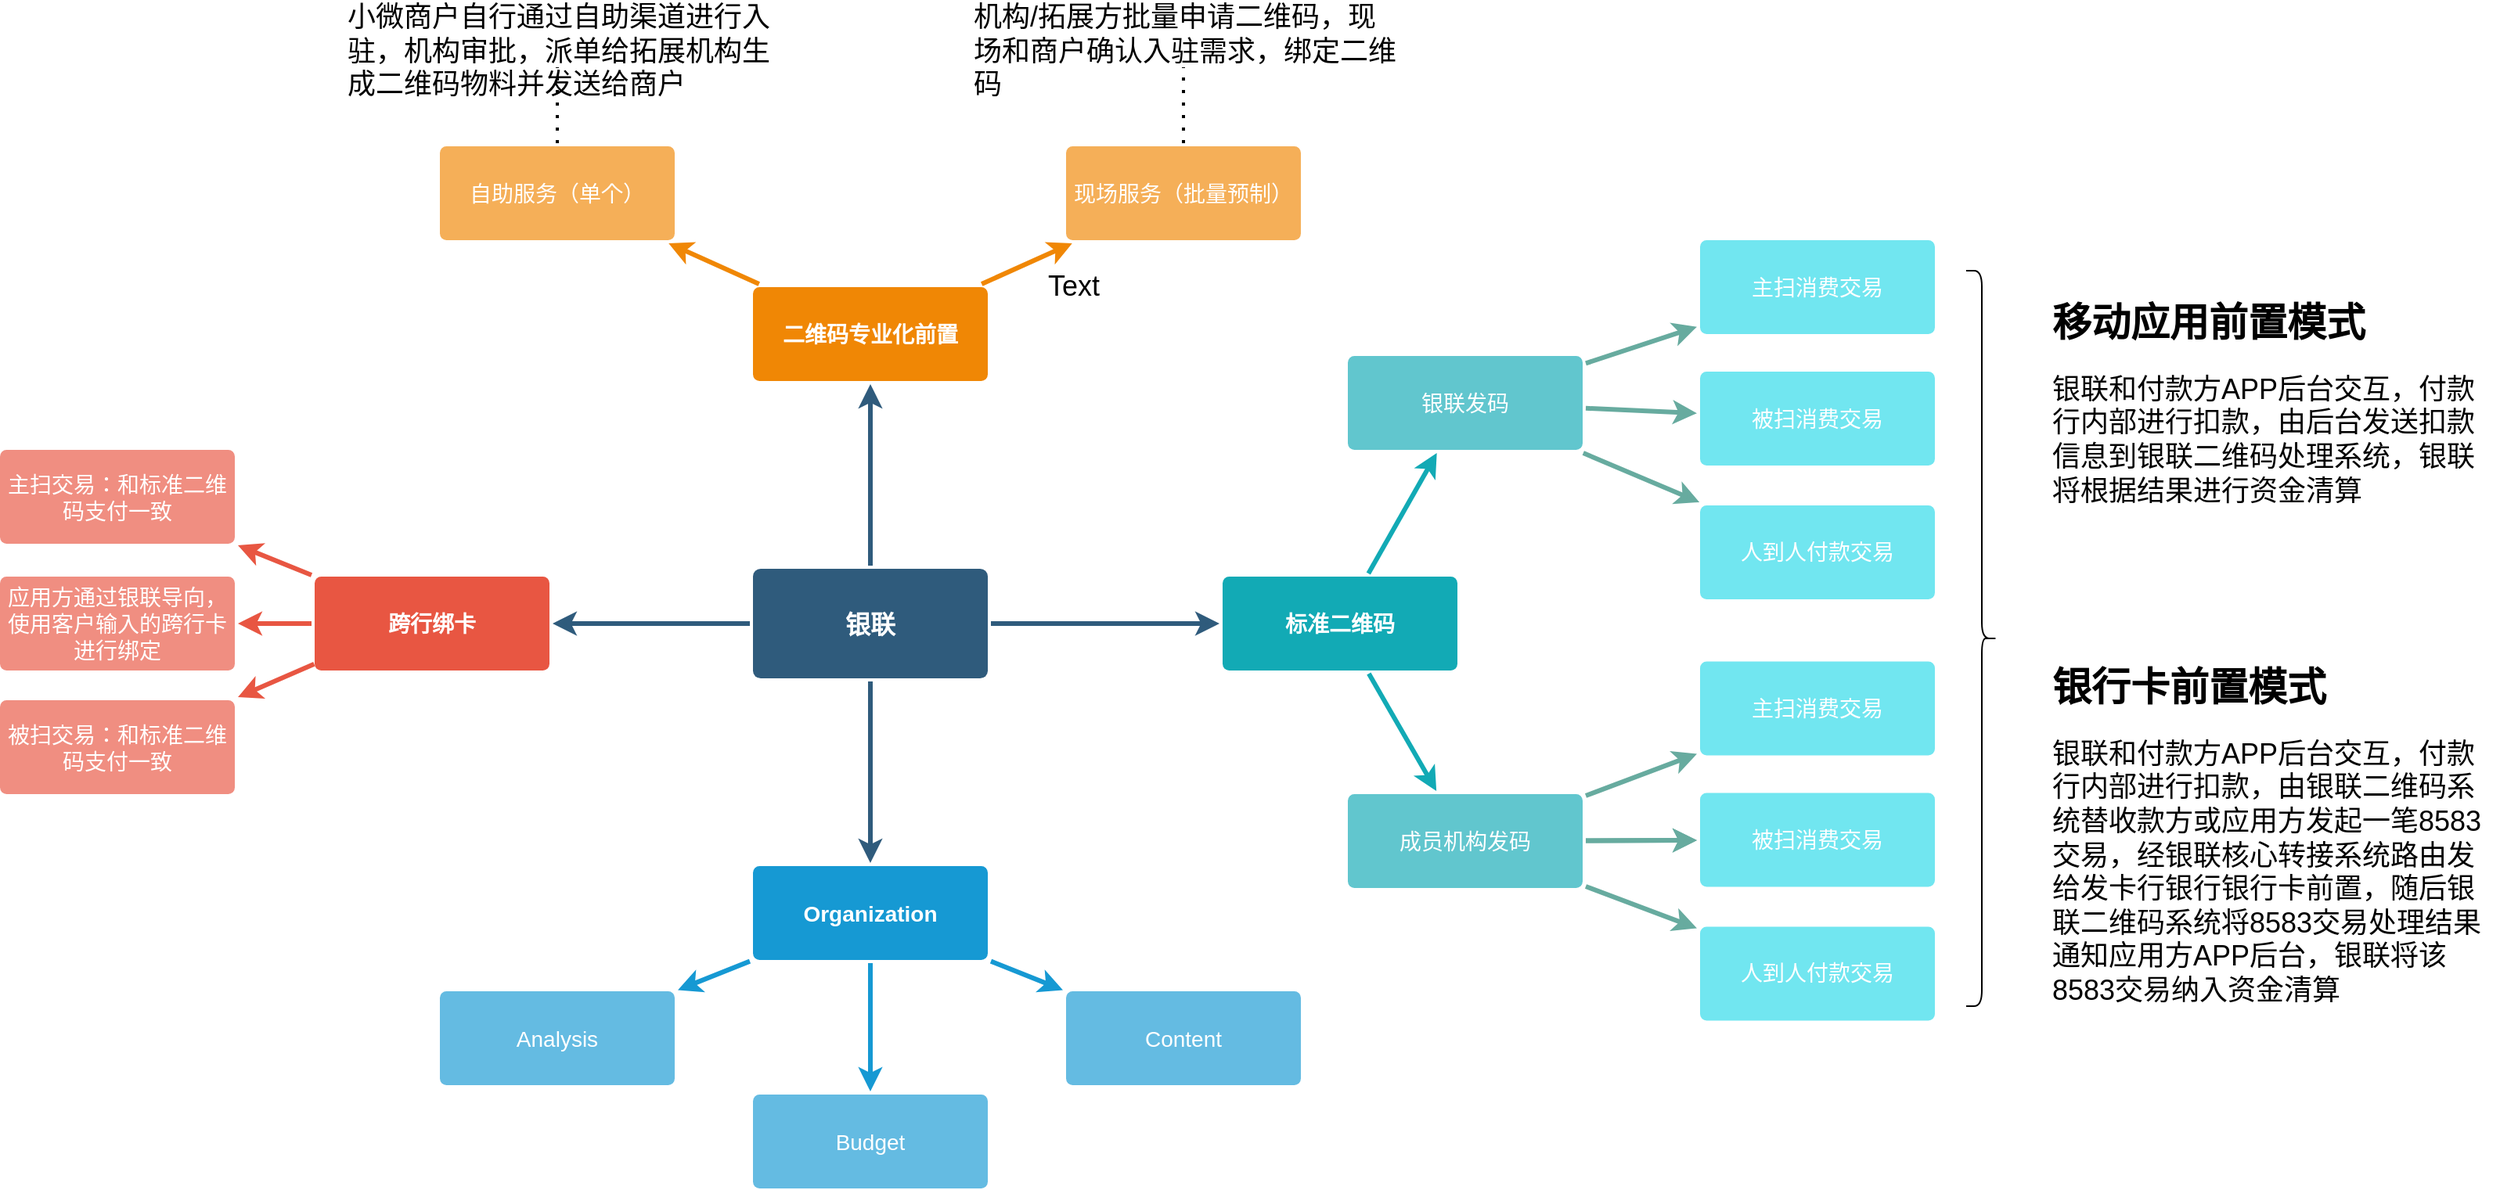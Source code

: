 <mxfile version="14.8.3" type="github">
  <diagram id="6a731a19-8d31-9384-78a2-239565b7b9f0" name="Page-1">
    <mxGraphModel dx="1117" dy="623" grid="1" gridSize="10" guides="1" tooltips="1" connect="1" arrows="1" fold="1" page="1" pageScale="1" pageWidth="1169" pageHeight="827" background="none" math="0" shadow="0">
      <root>
        <mxCell id="0" />
        <mxCell id="1" parent="0" />
        <mxCell id="1745" value="" style="edgeStyle=none;rounded=0;jumpStyle=none;html=1;shadow=0;labelBackgroundColor=none;startArrow=none;startFill=0;endArrow=classic;endFill=1;jettySize=auto;orthogonalLoop=1;strokeColor=#2F5B7C;strokeWidth=3;fontFamily=Helvetica;fontSize=16;fontColor=#23445D;spacing=5;" parent="1" source="1749" target="1764" edge="1">
          <mxGeometry relative="1" as="geometry" />
        </mxCell>
        <mxCell id="1746" value="" style="edgeStyle=none;rounded=0;jumpStyle=none;html=1;shadow=0;labelBackgroundColor=none;startArrow=none;startFill=0;endArrow=classic;endFill=1;jettySize=auto;orthogonalLoop=1;strokeColor=#2F5B7C;strokeWidth=3;fontFamily=Helvetica;fontSize=16;fontColor=#23445D;spacing=5;" parent="1" source="1749" target="1771" edge="1">
          <mxGeometry relative="1" as="geometry" />
        </mxCell>
        <mxCell id="1747" value="" style="edgeStyle=none;rounded=0;jumpStyle=none;html=1;shadow=0;labelBackgroundColor=none;startArrow=none;startFill=0;endArrow=classic;endFill=1;jettySize=auto;orthogonalLoop=1;strokeColor=#2F5B7C;strokeWidth=3;fontFamily=Helvetica;fontSize=16;fontColor=#23445D;spacing=5;" parent="1" source="1749" target="1760" edge="1">
          <mxGeometry relative="1" as="geometry" />
        </mxCell>
        <mxCell id="1748" value="" style="edgeStyle=none;rounded=0;jumpStyle=none;html=1;shadow=0;labelBackgroundColor=none;startArrow=none;startFill=0;endArrow=classic;endFill=1;jettySize=auto;orthogonalLoop=1;strokeColor=#2F5B7C;strokeWidth=3;fontFamily=Helvetica;fontSize=16;fontColor=#23445D;spacing=5;" parent="1" source="1749" target="1753" edge="1">
          <mxGeometry relative="1" as="geometry" />
        </mxCell>
        <mxCell id="1749" value="银联" style="rounded=1;whiteSpace=wrap;html=1;shadow=0;labelBackgroundColor=none;strokeColor=none;strokeWidth=3;fillColor=#2F5B7C;fontFamily=Helvetica;fontSize=16;fontColor=#FFFFFF;align=center;fontStyle=1;spacing=5;arcSize=7;perimeterSpacing=2;" parent="1" vertex="1">
          <mxGeometry x="495" y="380.5" width="150" height="70" as="geometry" />
        </mxCell>
        <mxCell id="1751" value="" style="edgeStyle=none;rounded=1;jumpStyle=none;html=1;shadow=0;labelBackgroundColor=none;startArrow=none;startFill=0;jettySize=auto;orthogonalLoop=1;strokeColor=#E85642;strokeWidth=3;fontFamily=Helvetica;fontSize=14;fontColor=#FFFFFF;spacing=5;fontStyle=1;fillColor=#b0e3e6;" parent="1" source="1753" target="1755" edge="1">
          <mxGeometry relative="1" as="geometry" />
        </mxCell>
        <mxCell id="1753" value="跨行绑卡" style="rounded=1;whiteSpace=wrap;html=1;shadow=0;labelBackgroundColor=none;strokeColor=none;strokeWidth=3;fillColor=#e85642;fontFamily=Helvetica;fontSize=14;fontColor=#FFFFFF;align=center;spacing=5;fontStyle=1;arcSize=7;perimeterSpacing=2;" parent="1" vertex="1">
          <mxGeometry x="215" y="385.5" width="150" height="60" as="geometry" />
        </mxCell>
        <mxCell id="1755" value="主扫交易：和标准二维码支付一致" style="rounded=1;whiteSpace=wrap;html=1;shadow=0;labelBackgroundColor=none;strokeColor=none;strokeWidth=3;fillColor=#f08e81;fontFamily=Helvetica;fontSize=14;fontColor=#FFFFFF;align=center;spacing=5;fontStyle=0;arcSize=7;perimeterSpacing=2;" parent="1" vertex="1">
          <mxGeometry x="14" y="304.5" width="150" height="60" as="geometry" />
        </mxCell>
        <mxCell id="1757" value="" style="edgeStyle=none;rounded=0;jumpStyle=none;html=1;shadow=0;labelBackgroundColor=none;startArrow=none;startFill=0;endArrow=classic;endFill=1;jettySize=auto;orthogonalLoop=1;strokeColor=#1699D3;strokeWidth=3;fontFamily=Helvetica;fontSize=14;fontColor=#FFFFFF;spacing=5;" parent="1" source="1760" target="1763" edge="1">
          <mxGeometry relative="1" as="geometry" />
        </mxCell>
        <mxCell id="1758" value="" style="edgeStyle=none;rounded=0;jumpStyle=none;html=1;shadow=0;labelBackgroundColor=none;startArrow=none;startFill=0;endArrow=classic;endFill=1;jettySize=auto;orthogonalLoop=1;strokeColor=#1699D3;strokeWidth=3;fontFamily=Helvetica;fontSize=14;fontColor=#FFFFFF;spacing=5;" parent="1" source="1760" target="1762" edge="1">
          <mxGeometry relative="1" as="geometry" />
        </mxCell>
        <mxCell id="1759" value="" style="edgeStyle=none;rounded=0;jumpStyle=none;html=1;shadow=0;labelBackgroundColor=none;startArrow=none;startFill=0;endArrow=classic;endFill=1;jettySize=auto;orthogonalLoop=1;strokeColor=#1699D3;strokeWidth=3;fontFamily=Helvetica;fontSize=14;fontColor=#FFFFFF;spacing=5;" parent="1" source="1760" target="1761" edge="1">
          <mxGeometry relative="1" as="geometry" />
        </mxCell>
        <mxCell id="1760" value="Organization" style="rounded=1;whiteSpace=wrap;html=1;shadow=0;labelBackgroundColor=none;strokeColor=none;strokeWidth=3;fillColor=#1699d3;fontFamily=Helvetica;fontSize=14;fontColor=#FFFFFF;align=center;spacing=5;fontStyle=1;arcSize=7;perimeterSpacing=2;" parent="1" vertex="1">
          <mxGeometry x="495" y="570.5" width="150" height="60" as="geometry" />
        </mxCell>
        <mxCell id="1761" value="Content" style="rounded=1;whiteSpace=wrap;html=1;shadow=0;labelBackgroundColor=none;strokeColor=none;strokeWidth=3;fillColor=#64bbe2;fontFamily=Helvetica;fontSize=14;fontColor=#FFFFFF;align=center;spacing=5;arcSize=7;perimeterSpacing=2;" parent="1" vertex="1">
          <mxGeometry x="695" y="650.5" width="150" height="60" as="geometry" />
        </mxCell>
        <mxCell id="1762" value="Budget" style="rounded=1;whiteSpace=wrap;html=1;shadow=0;labelBackgroundColor=none;strokeColor=none;strokeWidth=3;fillColor=#64bbe2;fontFamily=Helvetica;fontSize=14;fontColor=#FFFFFF;align=center;spacing=5;arcSize=7;perimeterSpacing=2;" parent="1" vertex="1">
          <mxGeometry x="495" y="716.5" width="150" height="60" as="geometry" />
        </mxCell>
        <mxCell id="1763" value="Analysis" style="rounded=1;whiteSpace=wrap;html=1;shadow=0;labelBackgroundColor=none;strokeColor=none;strokeWidth=3;fillColor=#64bbe2;fontFamily=Helvetica;fontSize=14;fontColor=#FFFFFF;align=center;spacing=5;arcSize=7;perimeterSpacing=2;" parent="1" vertex="1">
          <mxGeometry x="295" y="650.5" width="150" height="60" as="geometry" />
        </mxCell>
        <mxCell id="1764" value="二维码专业化前置" style="rounded=1;whiteSpace=wrap;html=1;shadow=0;labelBackgroundColor=none;strokeColor=none;strokeWidth=3;fillColor=#F08705;fontFamily=Helvetica;fontSize=14;fontColor=#FFFFFF;align=center;spacing=5;fontStyle=1;arcSize=7;perimeterSpacing=2;" parent="1" vertex="1">
          <mxGeometry x="495" y="200.5" width="150" height="60" as="geometry" />
        </mxCell>
        <mxCell id="1765" value="现场服务（批量预制）" style="rounded=1;whiteSpace=wrap;html=1;shadow=0;labelBackgroundColor=none;strokeColor=none;strokeWidth=3;fillColor=#f5af58;fontFamily=Helvetica;fontSize=14;fontColor=#FFFFFF;align=center;spacing=5;arcSize=7;perimeterSpacing=2;" parent="1" vertex="1">
          <mxGeometry x="695" y="110.5" width="150" height="60" as="geometry" />
        </mxCell>
        <mxCell id="1766" value="" style="edgeStyle=none;rounded=0;jumpStyle=none;html=1;shadow=0;labelBackgroundColor=none;startArrow=none;startFill=0;endArrow=classic;endFill=1;jettySize=auto;orthogonalLoop=1;strokeColor=#F08705;strokeWidth=3;fontFamily=Helvetica;fontSize=14;fontColor=#FFFFFF;spacing=5;" parent="1" source="1764" target="1765" edge="1">
          <mxGeometry relative="1" as="geometry" />
        </mxCell>
        <mxCell id="1769" value="自助服务（单个）" style="rounded=1;whiteSpace=wrap;html=1;shadow=0;labelBackgroundColor=none;strokeColor=none;strokeWidth=3;fillColor=#f5af58;fontFamily=Helvetica;fontSize=14;fontColor=#FFFFFF;align=center;spacing=5;arcSize=7;perimeterSpacing=2;" parent="1" vertex="1">
          <mxGeometry x="295" y="110.5" width="150" height="60" as="geometry" />
        </mxCell>
        <mxCell id="1770" value="" style="edgeStyle=none;rounded=0;jumpStyle=none;html=1;shadow=0;labelBackgroundColor=none;startArrow=none;startFill=0;endArrow=classic;endFill=1;jettySize=auto;orthogonalLoop=1;strokeColor=#F08705;strokeWidth=3;fontFamily=Helvetica;fontSize=14;fontColor=#FFFFFF;spacing=5;" parent="1" source="1764" target="1769" edge="1">
          <mxGeometry relative="1" as="geometry" />
        </mxCell>
        <mxCell id="1771" value="标准二维码" style="rounded=1;whiteSpace=wrap;html=1;shadow=0;labelBackgroundColor=none;strokeColor=none;strokeWidth=3;fillColor=#12aab5;fontFamily=Helvetica;fontSize=14;fontColor=#FFFFFF;align=center;spacing=5;fontStyle=1;arcSize=7;perimeterSpacing=2;" parent="1" vertex="1">
          <mxGeometry x="795" y="385.5" width="150" height="60" as="geometry" />
        </mxCell>
        <mxCell id="jonmC86fZcQmtuheV53x-1791" value="" style="edgeStyle=none;rounded=0;orthogonalLoop=1;jettySize=auto;html=1;strokeColor=#67AB9F;strokeWidth=3;" parent="1" source="1772" target="jonmC86fZcQmtuheV53x-1783" edge="1">
          <mxGeometry relative="1" as="geometry" />
        </mxCell>
        <mxCell id="1772" value="成员机构发码" style="rounded=1;whiteSpace=wrap;html=1;shadow=0;labelBackgroundColor=none;strokeColor=none;strokeWidth=3;fillColor=#61c6ce;fontFamily=Helvetica;fontSize=14;fontColor=#FFFFFF;align=center;spacing=5;fontStyle=0;arcSize=7;perimeterSpacing=2;" parent="1" vertex="1">
          <mxGeometry x="875" y="524.5" width="150" height="60" as="geometry" />
        </mxCell>
        <mxCell id="1773" value="" style="edgeStyle=none;rounded=1;jumpStyle=none;html=1;shadow=0;labelBackgroundColor=none;startArrow=none;startFill=0;jettySize=auto;orthogonalLoop=1;strokeColor=#12AAB5;strokeWidth=3;fontFamily=Helvetica;fontSize=14;fontColor=#FFFFFF;spacing=5;fontStyle=1;fillColor=#b0e3e6;" parent="1" source="1771" target="1772" edge="1">
          <mxGeometry relative="1" as="geometry" />
        </mxCell>
        <mxCell id="1778" value="银联发码" style="rounded=1;whiteSpace=wrap;html=1;shadow=0;labelBackgroundColor=none;strokeColor=none;strokeWidth=3;fillColor=#61c6ce;fontFamily=Helvetica;fontSize=14;fontColor=#FFFFFF;align=center;spacing=5;fontStyle=0;arcSize=7;perimeterSpacing=2;" parent="1" vertex="1">
          <mxGeometry x="875" y="244.5" width="150" height="60" as="geometry" />
        </mxCell>
        <mxCell id="1779" value="" style="edgeStyle=none;rounded=1;jumpStyle=none;html=1;shadow=0;labelBackgroundColor=none;startArrow=none;startFill=0;jettySize=auto;orthogonalLoop=1;strokeColor=#12AAB5;strokeWidth=3;fontFamily=Helvetica;fontSize=14;fontColor=#FFFFFF;spacing=5;fontStyle=1;fillColor=#b0e3e6;" parent="1" source="1771" target="1778" edge="1">
          <mxGeometry relative="1" as="geometry" />
        </mxCell>
        <mxCell id="jonmC86fZcQmtuheV53x-1779" value="主扫消费交易" style="rounded=1;whiteSpace=wrap;html=1;shadow=0;labelBackgroundColor=none;strokeColor=none;strokeWidth=3;fontFamily=Helvetica;fontSize=14;fontColor=#FFFFFF;align=center;spacing=5;fontStyle=0;arcSize=7;perimeterSpacing=2;fillColor=#71E6F0;" parent="1" vertex="1">
          <mxGeometry x="1100" y="170.5" width="150" height="60" as="geometry" />
        </mxCell>
        <mxCell id="jonmC86fZcQmtuheV53x-1780" value="被扫消费交易" style="rounded=1;whiteSpace=wrap;html=1;shadow=0;labelBackgroundColor=none;strokeColor=none;strokeWidth=3;fontFamily=Helvetica;fontSize=14;fontColor=#FFFFFF;align=center;spacing=5;fontStyle=0;arcSize=7;perimeterSpacing=2;fillColor=#71E6F0;" parent="1" vertex="1">
          <mxGeometry x="1100" y="254.5" width="150" height="60" as="geometry" />
        </mxCell>
        <mxCell id="jonmC86fZcQmtuheV53x-1781" value="人到人付款交易" style="rounded=1;whiteSpace=wrap;html=1;shadow=0;labelBackgroundColor=none;strokeColor=none;strokeWidth=3;fontFamily=Helvetica;fontSize=14;fontColor=#FFFFFF;align=center;spacing=5;fontStyle=0;arcSize=7;perimeterSpacing=2;fillColor=#71E6F0;" parent="1" vertex="1">
          <mxGeometry x="1100" y="340" width="150" height="60" as="geometry" />
        </mxCell>
        <mxCell id="jonmC86fZcQmtuheV53x-1782" value="主扫消费交易" style="rounded=1;whiteSpace=wrap;html=1;shadow=0;labelBackgroundColor=none;strokeColor=none;strokeWidth=3;fontFamily=Helvetica;fontSize=14;fontColor=#FFFFFF;align=center;spacing=5;fontStyle=0;arcSize=7;perimeterSpacing=2;fillColor=#71E6F0;" parent="1" vertex="1">
          <mxGeometry x="1100" y="439.75" width="150" height="60" as="geometry" />
        </mxCell>
        <mxCell id="jonmC86fZcQmtuheV53x-1783" value="被扫消费交易" style="rounded=1;whiteSpace=wrap;html=1;shadow=0;labelBackgroundColor=none;strokeColor=none;strokeWidth=3;fontFamily=Helvetica;fontSize=14;fontColor=#FFFFFF;align=center;spacing=5;fontStyle=0;arcSize=7;perimeterSpacing=2;fillColor=#71E6F0;" parent="1" vertex="1">
          <mxGeometry x="1100" y="523.75" width="150" height="60" as="geometry" />
        </mxCell>
        <mxCell id="jonmC86fZcQmtuheV53x-1784" value="人到人付款交易" style="rounded=1;whiteSpace=wrap;html=1;shadow=0;labelBackgroundColor=none;strokeColor=none;strokeWidth=3;fontFamily=Helvetica;fontSize=14;fontColor=#FFFFFF;align=center;spacing=5;fontStyle=0;arcSize=7;perimeterSpacing=2;fillColor=#71E6F0;" parent="1" vertex="1">
          <mxGeometry x="1100" y="609.25" width="150" height="60" as="geometry" />
        </mxCell>
        <mxCell id="jonmC86fZcQmtuheV53x-1785" value="" style="endArrow=classic;html=1;strokeWidth=3;strokeColor=#67AB9F;" parent="1" source="1778" target="jonmC86fZcQmtuheV53x-1779" edge="1">
          <mxGeometry width="50" height="50" relative="1" as="geometry">
            <mxPoint x="990" y="470" as="sourcePoint" />
            <mxPoint x="1040" y="420" as="targetPoint" />
          </mxGeometry>
        </mxCell>
        <mxCell id="jonmC86fZcQmtuheV53x-1786" value="" style="endArrow=classic;html=1;strokeWidth=3;strokeColor=#67AB9F;" parent="1" source="1778" target="jonmC86fZcQmtuheV53x-1780" edge="1">
          <mxGeometry width="50" height="50" relative="1" as="geometry">
            <mxPoint x="1037.0" y="259.176" as="sourcePoint" />
            <mxPoint x="1108" y="235.824" as="targetPoint" />
          </mxGeometry>
        </mxCell>
        <mxCell id="jonmC86fZcQmtuheV53x-1787" value="" style="endArrow=classic;html=1;strokeWidth=3;strokeColor=#67AB9F;" parent="1" source="1778" target="jonmC86fZcQmtuheV53x-1781" edge="1">
          <mxGeometry width="50" height="50" relative="1" as="geometry">
            <mxPoint x="1037.0" y="287.922" as="sourcePoint" />
            <mxPoint x="1108" y="291.078" as="targetPoint" />
          </mxGeometry>
        </mxCell>
        <mxCell id="jonmC86fZcQmtuheV53x-1788" value="" style="endArrow=classic;html=1;strokeWidth=3;strokeColor=#67AB9F;" parent="1" source="1772" target="jonmC86fZcQmtuheV53x-1782" edge="1">
          <mxGeometry width="50" height="50" relative="1" as="geometry">
            <mxPoint x="1027.39" y="523.356" as="sourcePoint" />
            <mxPoint x="1098.39" y="500.004" as="targetPoint" />
          </mxGeometry>
        </mxCell>
        <mxCell id="jonmC86fZcQmtuheV53x-1789" value="" style="endArrow=classic;html=1;strokeWidth=3;strokeColor=#67AB9F;" parent="1" source="1772" target="jonmC86fZcQmtuheV53x-1783" edge="1">
          <mxGeometry width="50" height="50" relative="1" as="geometry">
            <mxPoint x="1027.39" y="552.102" as="sourcePoint" />
            <mxPoint x="1098.39" y="555.258" as="targetPoint" />
          </mxGeometry>
        </mxCell>
        <mxCell id="jonmC86fZcQmtuheV53x-1790" value="" style="endArrow=classic;html=1;strokeWidth=3;strokeColor=#67AB9F;" parent="1" source="1772" target="jonmC86fZcQmtuheV53x-1784" edge="1">
          <mxGeometry width="50" height="50" relative="1" as="geometry">
            <mxPoint x="1025.783" y="580.68" as="sourcePoint" />
            <mxPoint x="1099.997" y="612.18" as="targetPoint" />
          </mxGeometry>
        </mxCell>
        <mxCell id="jonmC86fZcQmtuheV53x-1793" value="&lt;h1 style=&quot;font-size: 25px&quot;&gt;移动应用前置模式&lt;/h1&gt;&lt;p style=&quot;font-size: 18px&quot;&gt;银联和付款方APP后台交互，付款行内部进行扣款，由后台发送扣款信息到银联二维码处理系统，银联将根据结果进行资金清算&lt;/p&gt;" style="text;html=1;strokeColor=none;fillColor=none;spacing=5;spacingTop=-20;whiteSpace=wrap;overflow=hidden;rounded=0;fontSize=18;" parent="1" vertex="1">
          <mxGeometry x="1320" y="200.5" width="290" height="170" as="geometry" />
        </mxCell>
        <mxCell id="jonmC86fZcQmtuheV53x-1794" value="&lt;h1 style=&quot;font-size: 25px&quot;&gt;银行卡前置模式&lt;/h1&gt;&lt;p style=&quot;font-size: 18px&quot;&gt;银联和付款方APP后台交互，付款行内部进行扣款，由银联二维码系统替收款方或应用方发起一笔8583交易，经银联核心转接系统路由发给发卡行银行银行卡前置，随后银联二维码系统将8583交易处理结果通知应用方APP后台，银联将该8583交易纳入资金清算&lt;/p&gt;" style="text;html=1;strokeColor=none;fillColor=none;spacing=5;spacingTop=-20;whiteSpace=wrap;overflow=hidden;rounded=0;fontSize=18;" parent="1" vertex="1">
          <mxGeometry x="1320" y="434.25" width="290" height="240.5" as="geometry" />
        </mxCell>
        <mxCell id="jonmC86fZcQmtuheV53x-1801" value="" style="shape=curlyBracket;whiteSpace=wrap;html=1;rounded=1;flipH=1;fontSize=18;fillColor=#71E6F0;" parent="1" vertex="1">
          <mxGeometry x="1270" y="190" width="20" height="470" as="geometry" />
        </mxCell>
        <mxCell id="jonmC86fZcQmtuheV53x-1802" value="Text" style="text;html=1;strokeColor=none;fillColor=none;align=center;verticalAlign=middle;whiteSpace=wrap;rounded=0;fontSize=18;" parent="1" vertex="1">
          <mxGeometry x="680" y="190" width="40" height="20" as="geometry" />
        </mxCell>
        <mxCell id="jonmC86fZcQmtuheV53x-1803" value="小微商户自行通过自助渠道进行入驻，机构审批，派单给拓展机构生成二维码物料并发送给商户" style="text;html=1;strokeColor=none;fillColor=none;align=left;verticalAlign=middle;whiteSpace=wrap;rounded=0;fontSize=18;labelPosition=center;verticalLabelPosition=middle;dashed=1;dashPattern=1 1;strokeWidth=4;" parent="1" vertex="1">
          <mxGeometry x="233.75" y="40" width="272.5" height="20" as="geometry" />
        </mxCell>
        <mxCell id="jonmC86fZcQmtuheV53x-1804" value="" style="endArrow=none;dashed=1;html=1;dashPattern=1 3;strokeWidth=2;fontSize=18;" parent="1" source="1769" target="jonmC86fZcQmtuheV53x-1803" edge="1">
          <mxGeometry width="50" height="50" relative="1" as="geometry">
            <mxPoint x="670" y="180" as="sourcePoint" />
            <mxPoint x="320" y="90" as="targetPoint" />
          </mxGeometry>
        </mxCell>
        <mxCell id="jonmC86fZcQmtuheV53x-1805" value="机构/拓展方批量申请二维码，现场和商户确认入驻需求，绑定二维码" style="text;html=1;strokeColor=none;fillColor=none;align=left;verticalAlign=middle;whiteSpace=wrap;rounded=0;fontSize=18;labelPosition=center;verticalLabelPosition=middle;" parent="1" vertex="1">
          <mxGeometry x="633.75" y="40" width="272.5" height="20" as="geometry" />
        </mxCell>
        <mxCell id="jonmC86fZcQmtuheV53x-1806" value="" style="endArrow=none;dashed=1;html=1;dashPattern=1 3;strokeWidth=2;fontSize=18;" parent="1" source="1765" edge="1">
          <mxGeometry width="50" height="50" relative="1" as="geometry">
            <mxPoint x="770.0" y="108.5" as="sourcePoint" />
            <mxPoint x="770" y="60" as="targetPoint" />
          </mxGeometry>
        </mxCell>
        <mxCell id="XpW8_SyGIJJUAxE8_dCc-1779" value="应用方通过银联导向，使用客户输入的跨行卡进行绑定" style="rounded=1;whiteSpace=wrap;html=1;shadow=0;labelBackgroundColor=none;strokeColor=none;strokeWidth=3;fillColor=#f08e81;fontFamily=Helvetica;fontSize=14;fontColor=#FFFFFF;align=center;spacing=5;fontStyle=0;arcSize=7;perimeterSpacing=2;" vertex="1" parent="1">
          <mxGeometry x="14" y="385.5" width="150" height="60" as="geometry" />
        </mxCell>
        <mxCell id="XpW8_SyGIJJUAxE8_dCc-1780" value="被扫交易：和标准二维码支付一致" style="rounded=1;whiteSpace=wrap;html=1;shadow=0;labelBackgroundColor=none;strokeColor=none;strokeWidth=3;fillColor=#f08e81;fontFamily=Helvetica;fontSize=14;fontColor=#FFFFFF;align=center;spacing=5;fontStyle=0;arcSize=7;perimeterSpacing=2;" vertex="1" parent="1">
          <mxGeometry x="14" y="464.5" width="150" height="60" as="geometry" />
        </mxCell>
        <mxCell id="XpW8_SyGIJJUAxE8_dCc-1782" value="" style="edgeStyle=none;rounded=1;jumpStyle=none;html=1;shadow=0;labelBackgroundColor=none;startArrow=none;startFill=0;jettySize=auto;orthogonalLoop=1;strokeColor=#E85642;strokeWidth=3;fontFamily=Helvetica;fontSize=14;fontColor=#FFFFFF;spacing=5;fontStyle=1;fillColor=#b0e3e6;exitX=0;exitY=0.5;exitDx=0;exitDy=0;entryX=1;entryY=0.5;entryDx=0;entryDy=0;" edge="1" parent="1" source="1753" target="XpW8_SyGIJJUAxE8_dCc-1779">
          <mxGeometry relative="1" as="geometry">
            <mxPoint x="223" y="394.47" as="sourcePoint" />
            <mxPoint x="176" y="375.53" as="targetPoint" />
          </mxGeometry>
        </mxCell>
        <mxCell id="XpW8_SyGIJJUAxE8_dCc-1783" value="" style="edgeStyle=none;rounded=1;jumpStyle=none;html=1;shadow=0;labelBackgroundColor=none;startArrow=none;startFill=0;jettySize=auto;orthogonalLoop=1;strokeColor=#E85642;strokeWidth=3;fontFamily=Helvetica;fontSize=14;fontColor=#FFFFFF;spacing=5;fontStyle=1;fillColor=#b0e3e6;exitX=0.011;exitY=0.904;exitDx=0;exitDy=0;entryX=1;entryY=0;entryDx=0;entryDy=0;exitPerimeter=0;" edge="1" parent="1" source="1753" target="XpW8_SyGIJJUAxE8_dCc-1780">
          <mxGeometry relative="1" as="geometry">
            <mxPoint x="223" y="425.5" as="sourcePoint" />
            <mxPoint x="176" y="435" as="targetPoint" />
          </mxGeometry>
        </mxCell>
      </root>
    </mxGraphModel>
  </diagram>
</mxfile>
